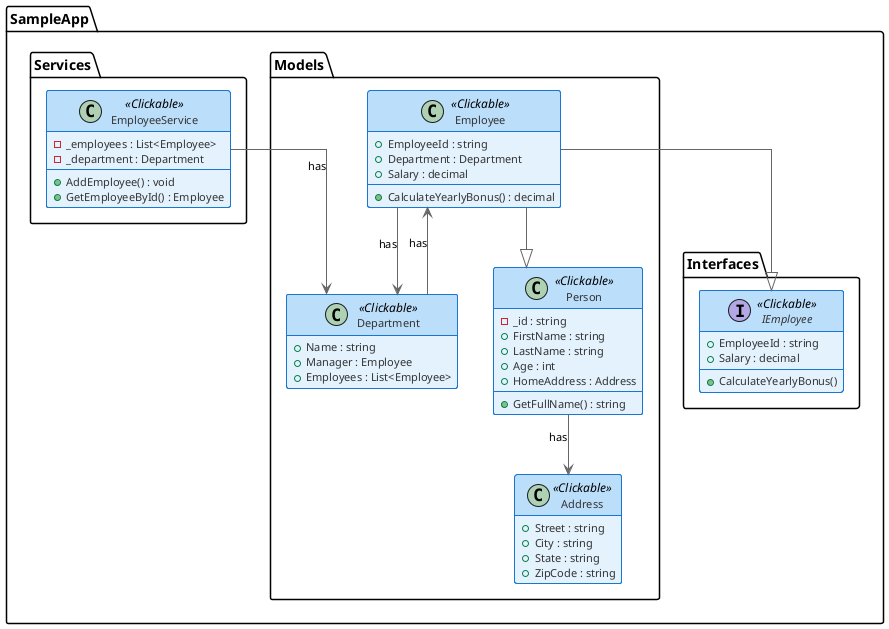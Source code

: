 @startuml
' Configuration
hide empty members
skinparam shadowing false
skinparam handwritten false
skinparam monochrome false
skinparam linetype ortho
skinparam class {
    BackgroundColor<<Clickable>> #E3F2FD
    BorderColor<<Clickable>> #1976D2
    HeaderBackgroundColor<<Clickable>> #BBDEFB
    FontSize 12
    AttributeFontSize 11
    AttributeFontColor #333333
    BorderThickness 1
}
skinparam interface {
    BackgroundColor<<Clickable>> #F1F8E9
    BorderColor<<Clickable>> #689F38
    HeaderBackgroundColor<<Clickable>> #DCEDC8
    FontSize 12
    AttributeFontSize 11
    AttributeFontColor #333333
    BorderThickness 1
}
skinparam arrow {
    Color #666666
    FontSize 11
    Thickness 1
}
package SampleApp.Interfaces {
interface IEmployee <<Clickable>> [[file:///home/runner/work/presentation/presentation/SampleApp/SampleApp/Interfaces/IEmployee.cs]] {
    + EmployeeId : string
    + Salary : decimal
    + CalculateYearlyBonus()
}

}
package SampleApp.Models {
class Employee <<Clickable>> [[file:///home/runner/work/presentation/presentation/SampleApp/SampleApp/Models/Employee.cs]] {
    + EmployeeId : string
    + Department : Department
    + Salary : decimal
    + CalculateYearlyBonus() : decimal
}

class Address <<Clickable>> [[file:///home/runner/work/presentation/presentation/SampleApp/SampleApp/Models/Address.cs]] {
    + Street : string
    + City : string
    + State : string
    + ZipCode : string
}

class Person <<Clickable>> [[file:///home/runner/work/presentation/presentation/SampleApp/SampleApp/Models/Person.cs]] {
    - _id : string
    + FirstName : string
    + LastName : string
    + Age : int
    + HomeAddress : Address
    + GetFullName() : string
}

class Department <<Clickable>> [[file:///home/runner/work/presentation/presentation/SampleApp/SampleApp/Models/Department.cs]] {
    + Name : string
    + Manager : Employee
    + Employees : List<Employee>
}

}
package SampleApp.Services {
class EmployeeService <<Clickable>> [[file:///home/runner/work/presentation/presentation/SampleApp/SampleApp/Services/EmployeeService.cs]] {
    - _employees : List<Employee>
    - _department : Department
    + AddEmployee() : void
    + GetEmployeeById() : Employee
}

}

' Relationships
Employee --|> Person
Employee --|> IEmployee
Employee --> Department : has
Person --> Address : has
Department --> Employee : has
EmployeeService --> Department : has
@enduml
